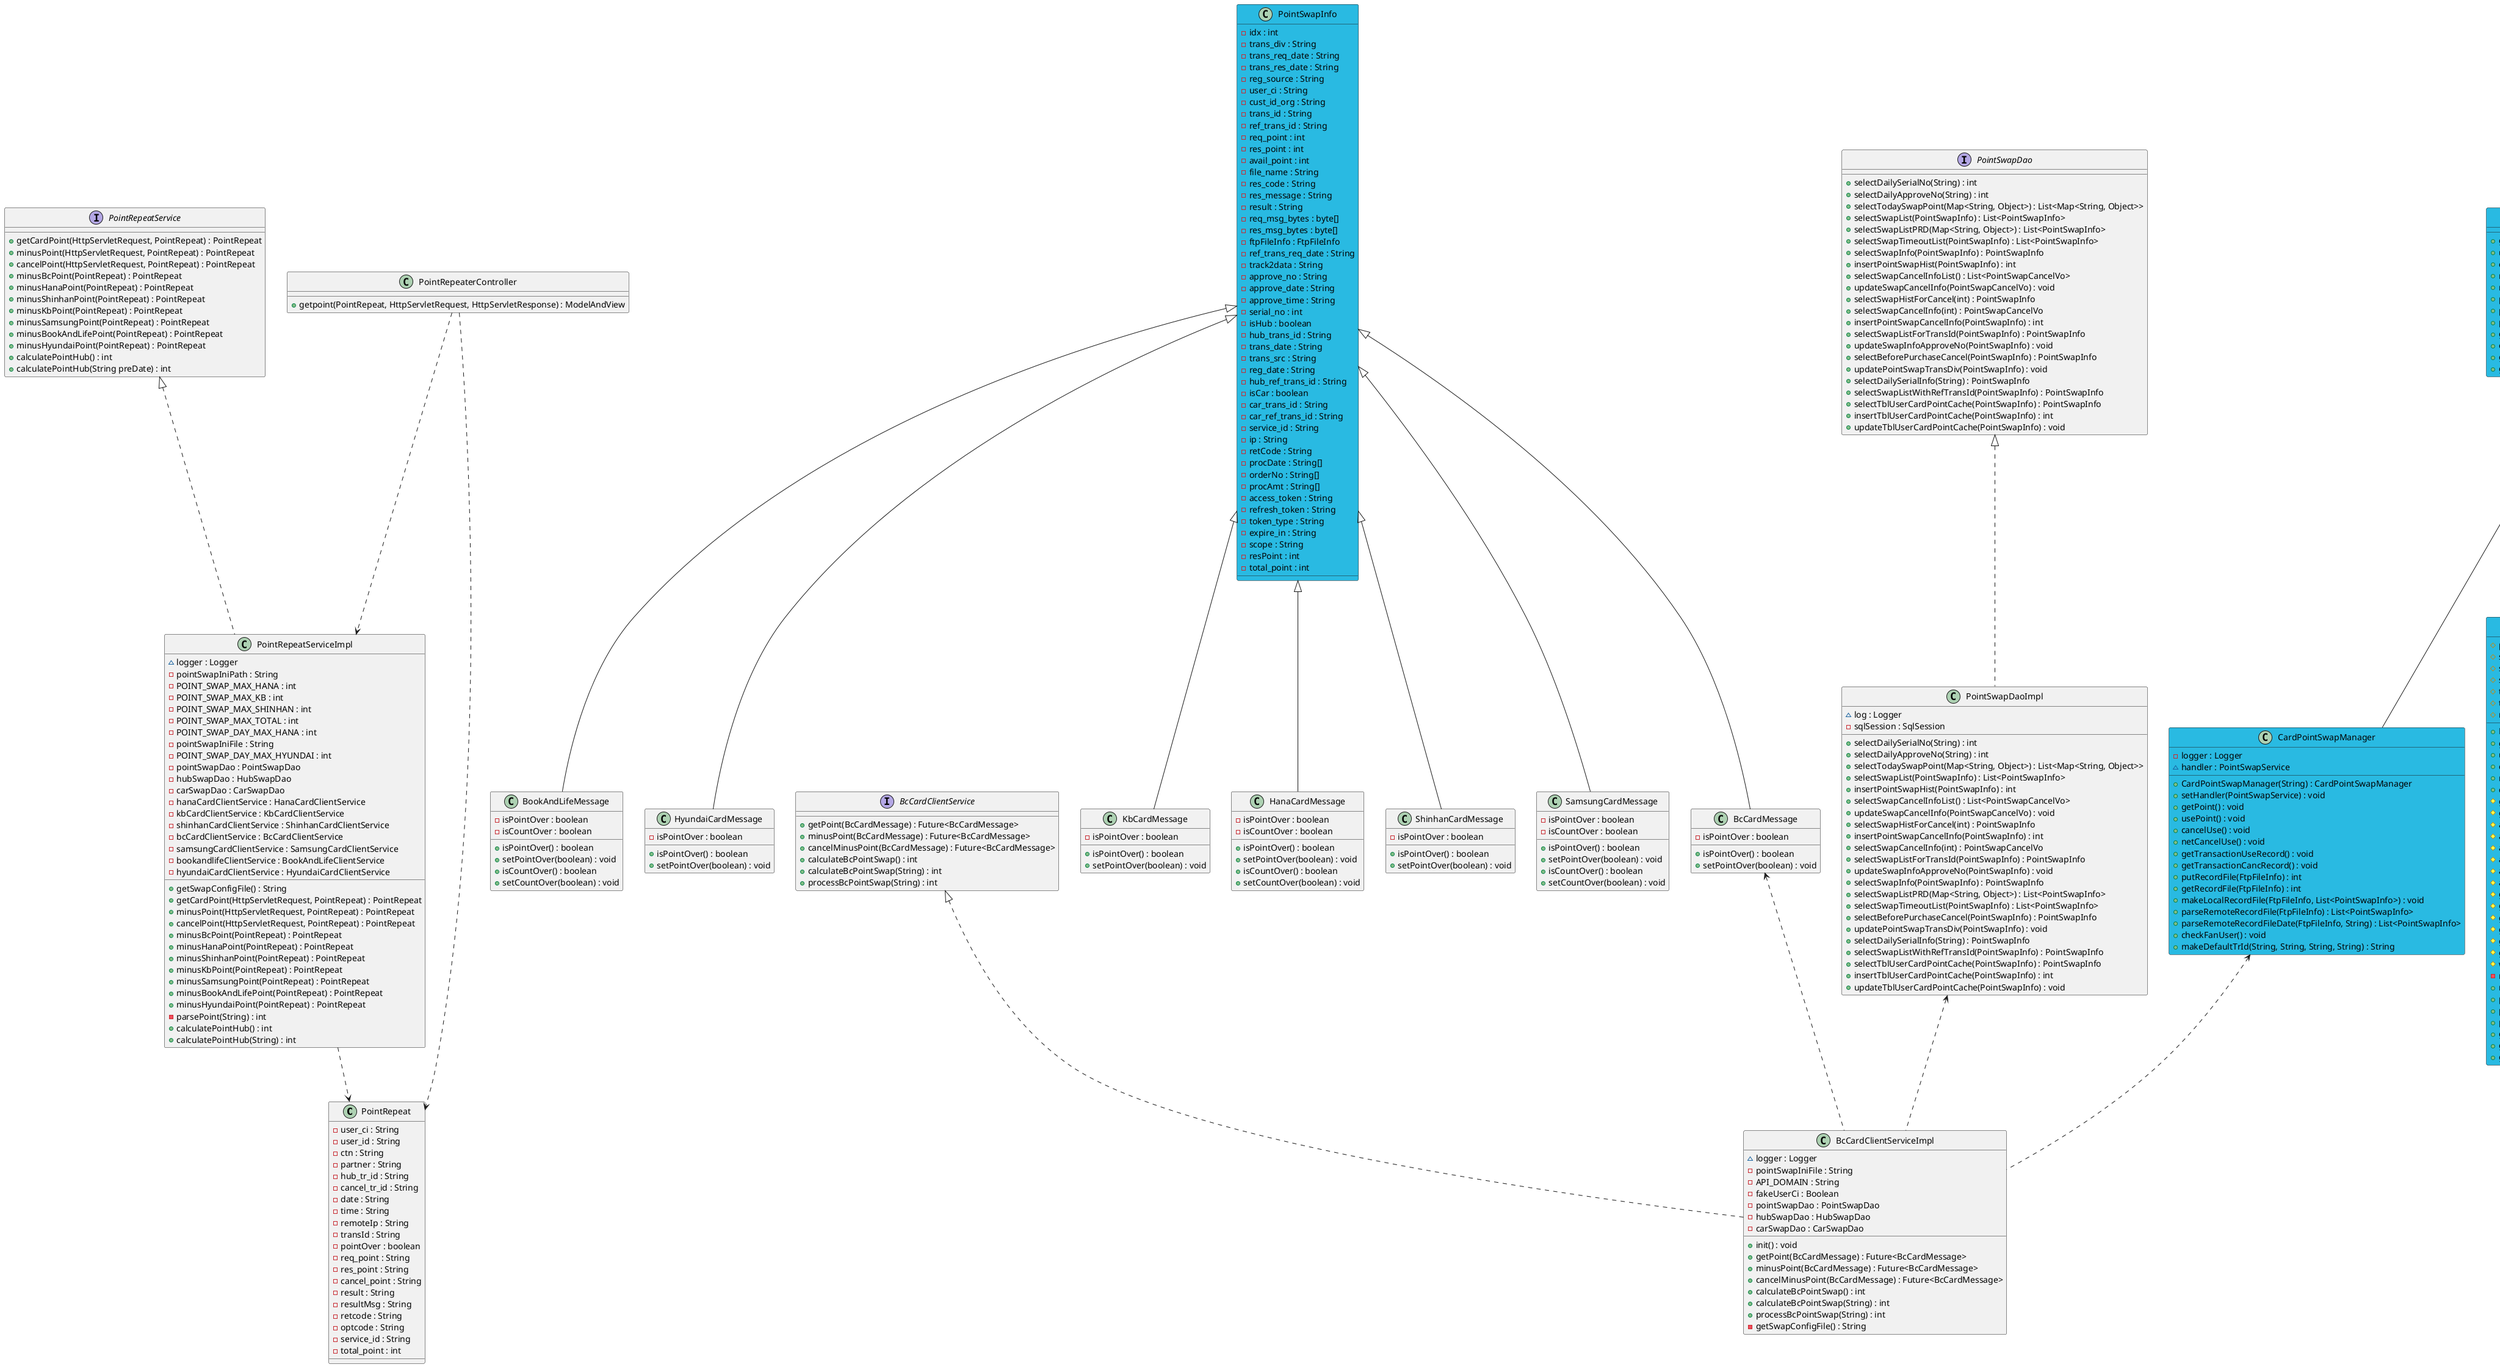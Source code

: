 @startuml


class PointRepeat{
  -user_ci : String
  -user_id : String
  -ctn : String
  -partner : String
  -hub_tr_id : String
  -cancel_tr_id : String
  -date : String
  -time : String
  -remoteIp : String
  -transId : String
  -pointOver : boolean
  -req_point : String
  -res_point : String
  -cancel_point : String
  -result : String
  -resultMsg : String
  -retcode : String
  -optcode : String
  -service_id : String
  -total_point : int
}

interface PointRepeatService{
  +getCardPoint(HttpServletRequest, PointRepeat) : PointRepeat
  +minusPoint(HttpServletRequest, PointRepeat) : PointRepeat
  +cancelPoint(HttpServletRequest, PointRepeat) : PointRepeat
  +minusBcPoint(PointRepeat) : PointRepeat
  +minusHanaPoint(PointRepeat) : PointRepeat
  +minusShinhanPoint(PointRepeat) : PointRepeat
  +minusKbPoint(PointRepeat) : PointRepeat
  +minusSamsungPoint(PointRepeat) : PointRepeat
  +minusBookAndLifePoint(PointRepeat) : PointRepeat
  +minusHyundaiPoint(PointRepeat) : PointRepeat
  +calculatePointHub() : int
  +calculatePointHub(String preDate) : int
}

class PointRepeatServiceImpl{
  ~logger : Logger
  -pointSwapIniPath : String
  -POINT_SWAP_MAX_HANA : int
  -POINT_SWAP_MAX_KB : int
  -POINT_SWAP_MAX_SHINHAN : int
  -POINT_SWAP_MAX_TOTAL : int
  -POINT_SWAP_DAY_MAX_HANA : int
  -pointSwapIniFile : String
  -POINT_SWAP_DAY_MAX_HYUNDAI : int
  -pointSwapDao : PointSwapDao
  -hubSwapDao : HubSwapDao
  -carSwapDao : CarSwapDao
  -hanaCardClientService : HanaCardClientService
  -kbCardClientService : KbCardClientService
  -shinhanCardClientService : ShinhanCardClientService
  -bcCardClientService : BcCardClientService
  -samsungCardClientService : SamsungCardClientService
  -bookandlifeClientService : BookAndLifeClientService
  -hyundaiCardClientService : HyundaiCardClientService
  +getSwapConfigFile() : String
  +getCardPoint(HttpServletRequest, PointRepeat) : PointRepeat
  +minusPoint(HttpServletRequest, PointRepeat) : PointRepeat
  +cancelPoint(HttpServletRequest, PointRepeat) : PointRepeat
  +minusBcPoint(PointRepeat) : PointRepeat
  +minusHanaPoint(PointRepeat) : PointRepeat
  +minusShinhanPoint(PointRepeat) : PointRepeat
  +minusKbPoint(PointRepeat) : PointRepeat
  +minusSamsungPoint(PointRepeat) : PointRepeat
  +minusBookAndLifePoint(PointRepeat) : PointRepeat
  +minusHyundaiPoint(PointRepeat) : PointRepeat
  -parsePoint(String) : int
  +calculatePointHub() : int
  +calculatePointHub(String) : int
}

PointRepeatService <|.. PointRepeatServiceImpl
PointRepeatServiceImpl ..> PointRepeat

'PointRepeatServiceImpl ..> BcCardMessage
'PointRepeatServiceImpl ..> KbCardMessage
'PointRepeatServiceImpl ..> HanaCardMessage
'PointRepeatServiceImpl ..> ShinhanCardMessage
'PointRepeatServiceImpl ..> SamsungCardMessage
'PointRepeatServiceImpl ..> BookAndLifeMessage
'PointRepeatServiceImpl ..> HyundaiCardMessage


class PointRepeaterController{
  +getpoint(PointRepeat, HttpServletRequest, HttpServletResponse) : ModelAndView
}

PointRepeaterController ..> PointRepeat
PointRepeaterController ..> PointRepeatServiceImpl


class PointSwapInfo #29bae2{
  -idx : int
  -trans_div : String
  -trans_req_date : String
  -trans_res_date : String
  -reg_source : String
  -user_ci : String
  -cust_id_org : String
  -trans_id : String
  -ref_trans_id : String
  -req_point : int
  -res_point : int
  -avail_point : int
  -file_name : String
  -res_code : String
  -res_message : String
  -result : String
  -req_msg_bytes : byte[]
  -res_msg_bytes : byte[]
  -ftpFileInfo : FtpFileInfo
  -ref_trans_req_date : String
  -track2data : String
  -approve_no : String
  -approve_date : String
  -approve_time : String
  -serial_no : int
  -isHub : boolean
  -hub_trans_id : String
  -trans_date : String
  -trans_src : String
  -reg_date : String
  -hub_ref_trans_id : String
  -isCar : boolean
  -car_trans_id : String
  -car_ref_trans_id : String
  -service_id : String
  -ip : String
  -retCode : String
  -procDate : String[]
  -orderNo : String[]
  -procAmt : String[]
  -access_token : String
  -refresh_token : String
  -token_type : String
  -expire_in : String
  -scope : String
  -resPoint : int
  -total_point : int
}

class BcCardMessage{
  -isPointOver : boolean
  +isPointOver() : boolean
  +setPointOver(boolean) : void
}

class KbCardMessage{
  -isPointOver : boolean
  +isPointOver() : boolean
  +setPointOver(boolean) : void
}

class HanaCardMessage{
  -isPointOver : boolean
  -isCountOver : boolean
  +isPointOver() : boolean
  +setPointOver(boolean) : void
  +isCountOver() : boolean
  +setCountOver(boolean) : void
}

class ShinhanCardMessage{
  -isPointOver : boolean
  +isPointOver() : boolean
  +setPointOver(boolean) : void
}

class SamsungCardMessage{
  -isPointOver : boolean
  -isCountOver : boolean
  +isPointOver() : boolean
  +setPointOver(boolean) : void
  +isCountOver() : boolean
  +setCountOver(boolean) : void
}

class BookAndLifeMessage{
  -isPointOver : boolean
  -isCountOver : boolean
  +isPointOver() : boolean
  +setPointOver(boolean) : void
  +isCountOver() : boolean
  +setCountOver(boolean) : void
}

class HyundaiCardMessage{
  -isPointOver : boolean
  +isPointOver() : boolean
  +setPointOver(boolean) : void
}


PointSwapInfo <|-- BcCardMessage
PointSwapInfo <|-- KbCardMessage
PointSwapInfo <|-- HanaCardMessage
PointSwapInfo <|-- ShinhanCardMessage
PointSwapInfo <|-- SamsungCardMessage
PointSwapInfo <|-- BookAndLifeMessage
PointSwapInfo <|-- HyundaiCardMessage


interface BcCardClientService{
  +getPoint(BcCardMessage) : Future<BcCardMessage>
  +minusPoint(BcCardMessage) : Future<BcCardMessage>
  +cancelMinusPoint(BcCardMessage) : Future<BcCardMessage>
  +calculateBcPointSwap() : int
  +calculateBcPointSwap(String) : int
  +processBcPointSwap(String) : int
}

class BcCardClientServiceImpl{
  ~logger : Logger
  -pointSwapIniFile : String
  -API_DOMAIN : String
  -fakeUserCi : Boolean
  -pointSwapDao : PointSwapDao
  -hubSwapDao : HubSwapDao
  -carSwapDao : CarSwapDao
  +init() : void
  +getPoint(BcCardMessage) : Future<BcCardMessage>
  +minusPoint(BcCardMessage) : Future<BcCardMessage>
  +cancelMinusPoint(BcCardMessage) : Future<BcCardMessage>
  +calculateBcPointSwap() : int
  +calculateBcPointSwap(String) : int
  +processBcPointSwap(String) : int
  -getSwapConfigFile() : String
}

BcCardClientService <|.. BcCardClientServiceImpl
BcCardMessage <..        BcCardClientServiceImpl
CardPointSwapManager <.. BcCardClientServiceImpl
PointSwapDaoImpl <..     BcCardClientServiceImpl

class CardPointSwapManager #29bae2{
  -logger : Logger
  ~handler : PointSwapService
  +CardPointSwapManager(String) : CardPointSwapManager
  +setHandler(PointSwapService) : void
  +getPoint() : void
  +usePoint() : void
  +cancelUse() : void
  +netCancelUse() : void
  +getTransactionUseRecord() : void
  +getTransactionCancRecord() : void
  +putRecordFile(FtpFileInfo) : int
  +getRecordFile(FtpFileInfo) : int
  +makeLocalRecordFile(FtpFileInfo, List<PointSwapInfo>) : void
  +parseRemoteRecordFile(FtpFileInfo) : List<PointSwapInfo>
  +parseRemoteRecordFileDate(FtpFileInfo, String) : List<PointSwapInfo>
  +checkFanUser() : void
  +makeDefaultTrId(String, String, String, String) : String
}

PointSwapService <-- CardPointSwapManager

interface PointSwapService #29bae2{
  +getPoint() : void
  +usePoint() : void
  +cancelUse() : void
  +netCancelUse() : void
  +makeLocalRecordFile(FtpFileInfo, List<PointSwapInfo>) : void
  +parseRemoteRecordFile(FtpFileInfo) : List<PointSwapInfo>
  +parseRemoteRecordFileDate(FtpFileInfo, String) : List<PointSwapInfo>
  +putRecordFile(FtpFileInfo) : int
  +getRecordFile(FtpFileInfo) : int
  +checkFanUser() : void
  +getTransactionUseRecord() : void
  +getTransactionCancRecord() : void
}

class PointSwapServiceHandler #29bae2{
  #pointSwapInfo : PointSwapInfo
  #systemName : String
  #serviceIp : String
  #serverPort : int
  #timeout : int
  #teleLogPath : String
  #reconcileFilePath : String
  +PointSwapServiceHandler()
  +getPoint() : void
  +usePoint() : void
  +cancelUse() : void
  +netCancelUse() : void
  +checkFanUser() : void
  #getProp(String) : String
  #getVarProp(String) : String
  #addN(String, IntHolder, int) : void
  #addN(byte[], String, IntHolder, int) : void
  #addAN(String, IntHolder, int) : void
  #addAN(byte[], String, IntHolder, int) : void
  #addHAN(String, IntHolder, int) : void
  #addHAN(byte[], String, IntHolder, int) : void
  #getN(int, int) : String
  #getN(byte[], int, int) : String
  #getAN(int, int) : String
  #getAN(byte[], int, int) : String
  #getHAN(int, int) : String
  #getHAN(byte[], int, int) : String
  #writeTeleLog(int) : void
  -makeTelegramString(byte[]) : String
  +makeLocalRecordFile(FtpFileInfo, List<PointSwapInfo>) : void
  +parseRemoteRecordFile(FtpFileInfo) : List<PointSwapInfo>
  +parseRemoteRecordFileDate(FtpFileInfo, String) : List<PointSwapInfo>
  +putRecordFile(FtpFileInfo) : int
  +getRecordFile(FtpFileInfo) : int
  +getTransactionUseRecord() : void
  +getTransactionCancRecord() : void
}

PointSwapService <|.. PointSwapServiceHandler

class PointHandler_BC #29bae2{
  -logger : Logger
  +PointHandler_BC(PointSwapInfo)
  ~init() : void
  +getPoint() : void
  +usePoint() : void
  +cancelUse() : void
  +netCancelUse() : void
  +initReqMsg(int) : void
  +initReqMsg(byte[]) : void
  +makeGetReqMsg() : void
  +makeUseReqMsg() : void
  +parseGetResMsg() : void
  +parseUseResMsg() : void
  +makeLocalRecordFile(FtpFileInfo, List<PointSwapInfo>) : void
  +parseRemoteRecordFile(FtpFileInfo) : List<PointSwapInfo>
  +parseRemoteRecordFileDate(FtpFileInfo, String) : List<PointSwapInfo>
  -procRow(String) : PointSwapInfo
}

PointSwapService <|.. PointHandler_BC
PointSwapServiceHandler <|-- PointHandler_BC

interface PointSwapDao{
  +selectDailySerialNo(String) : int
  +selectDailyApproveNo(String) : int
  +selectTodaySwapPoint(Map<String, Object>) : List<Map<String, Object>>
  +selectSwapList(PointSwapInfo) : List<PointSwapInfo>
  +selectSwapListPRD(Map<String, Object>) : List<PointSwapInfo>
  +selectSwapTimeoutList(PointSwapInfo) : List<PointSwapInfo>
  +selectSwapInfo(PointSwapInfo) : PointSwapInfo
  +insertPointSwapHist(PointSwapInfo) : int
  +selectSwapCancelInfoList() : List<PointSwapCancelVo>
  +updateSwapCancelInfo(PointSwapCancelVo) : void
  +selectSwapHistForCancel(int) : PointSwapInfo
  +selectSwapCancelInfo(int) : PointSwapCancelVo
  +insertPointSwapCancelInfo(PointSwapInfo) : int
  +selectSwapListForTransId(PointSwapInfo) : PointSwapInfo
  +updateSwapInfoApproveNo(PointSwapInfo) : void
  +selectBeforePurchaseCancel(PointSwapInfo) : PointSwapInfo
  +updatePointSwapTransDiv(PointSwapInfo) : void
  +selectDailySerialInfo(String) : PointSwapInfo
  +selectSwapListWithRefTransId(PointSwapInfo) : PointSwapInfo
  +selectTblUserCardPointCache(PointSwapInfo) : PointSwapInfo
  +insertTblUserCardPointCache(PointSwapInfo) : int
  +updateTblUserCardPointCache(PointSwapInfo) : void
}

class PointSwapDaoImpl{
  ~log : Logger
  -sqlSession : SqlSession
  +selectDailySerialNo(String) : int
  +selectDailyApproveNo(String) : int
  +selectTodaySwapPoint(Map<String, Object>) : List<Map<String, Object>>
  +selectSwapList(PointSwapInfo) : List<PointSwapInfo>
  +insertPointSwapHist(PointSwapInfo) : int
  +selectSwapCancelInfoList() : List<PointSwapCancelVo>
  +updateSwapCancelInfo(PointSwapCancelVo) : void
  +selectSwapHistForCancel(int) : PointSwapInfo
  +insertPointSwapCancelInfo(PointSwapInfo) : int
  +selectSwapCancelInfo(int) : PointSwapCancelVo
  +selectSwapListForTransId(PointSwapInfo) : PointSwapInfo
  +updateSwapInfoApproveNo(PointSwapInfo) : void
  +selectSwapInfo(PointSwapInfo) : PointSwapInfo
  +selectSwapListPRD(Map<String, Object>) : List<PointSwapInfo>
  +selectSwapTimeoutList(PointSwapInfo) : List<PointSwapInfo>
  +selectBeforePurchaseCancel(PointSwapInfo) : PointSwapInfo
  +updatePointSwapTransDiv(PointSwapInfo) : void
  +selectDailySerialInfo(String) : PointSwapInfo
  +selectSwapListWithRefTransId(PointSwapInfo) : PointSwapInfo
  +selectTblUserCardPointCache(PointSwapInfo) : PointSwapInfo
  +insertTblUserCardPointCache(PointSwapInfo) : int
  +updateTblUserCardPointCache(PointSwapInfo) : void
}

PointSwapDao <|.. PointSwapDaoImpl

@enduml
